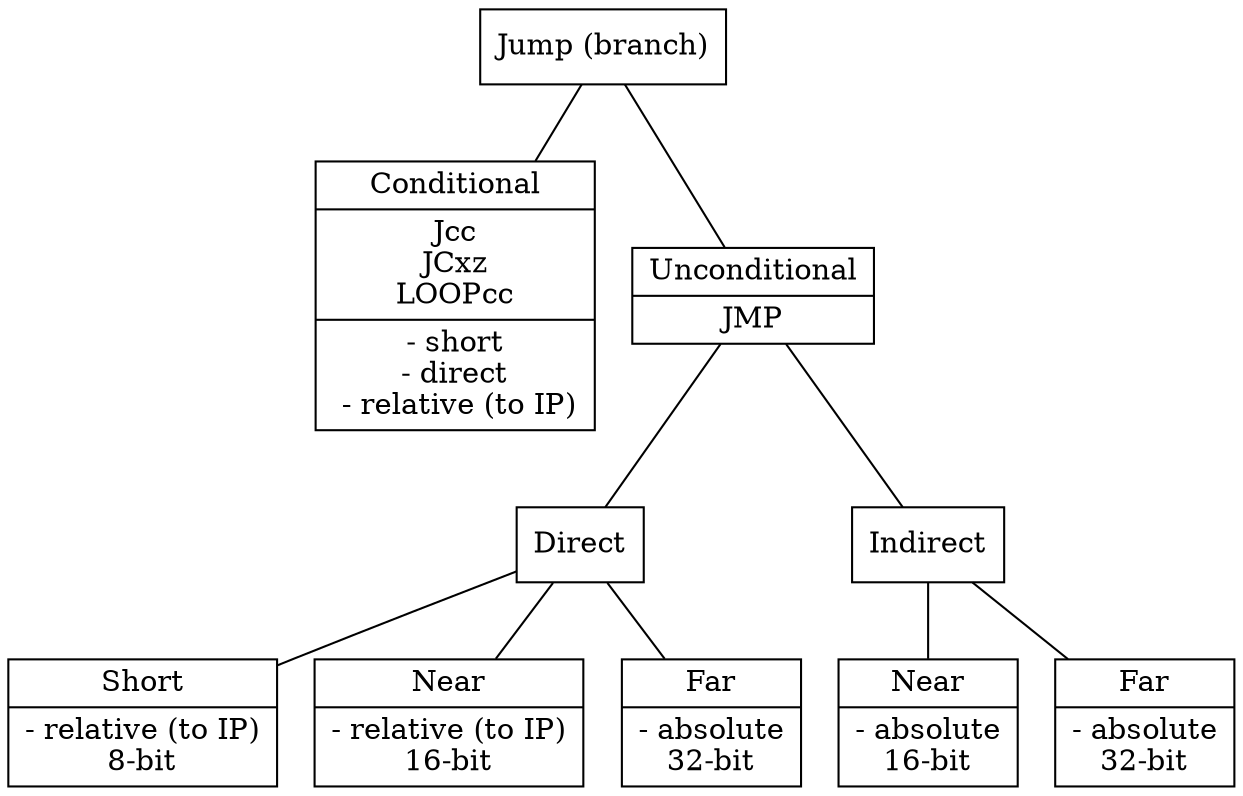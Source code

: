 digraph DoorStates {

node [shape=record];  
edge [arrowhead=none];

JUMP [label="{Jump (branch)}"];

CONDITIONAL [label="{Conditional | Jcc\nJCxz\nLOOPcc\n | - short\n- direct\n - relative (to IP)}"];
UNCONDITIONAL [label = "{Unconditional | JMP}"];

DIRECT [label = "{Direct}"];
DIRECT_SHORT [label = "{Short | - relative (to IP)\n8-bit}"];
DIRECT_NEAR [label = "{Near | - relative (to IP)\n16-bit}"];
DIRECT_FAR [label = "{Far | - absolute\n32-bit}"];

INDIRECT [label = "Indirect"];
INDIRECT_NEAR [label = "{Near | - absolute\n16-bit}"];
INDIRECT_FAR [label = "{Far | - absolute\n32-bit}"];


JUMP           -> CONDITIONAL;
JUMP           -> UNCONDITIONAL;

UNCONDITIONAL  -> DIRECT;
UNCONDITIONAL  -> INDIRECT;

DIRECT         -> DIRECT_SHORT;
DIRECT         -> DIRECT_NEAR;
DIRECT         -> DIRECT_FAR;

INDIRECT       -> INDIRECT_NEAR;
INDIRECT       -> INDIRECT_FAR;


}